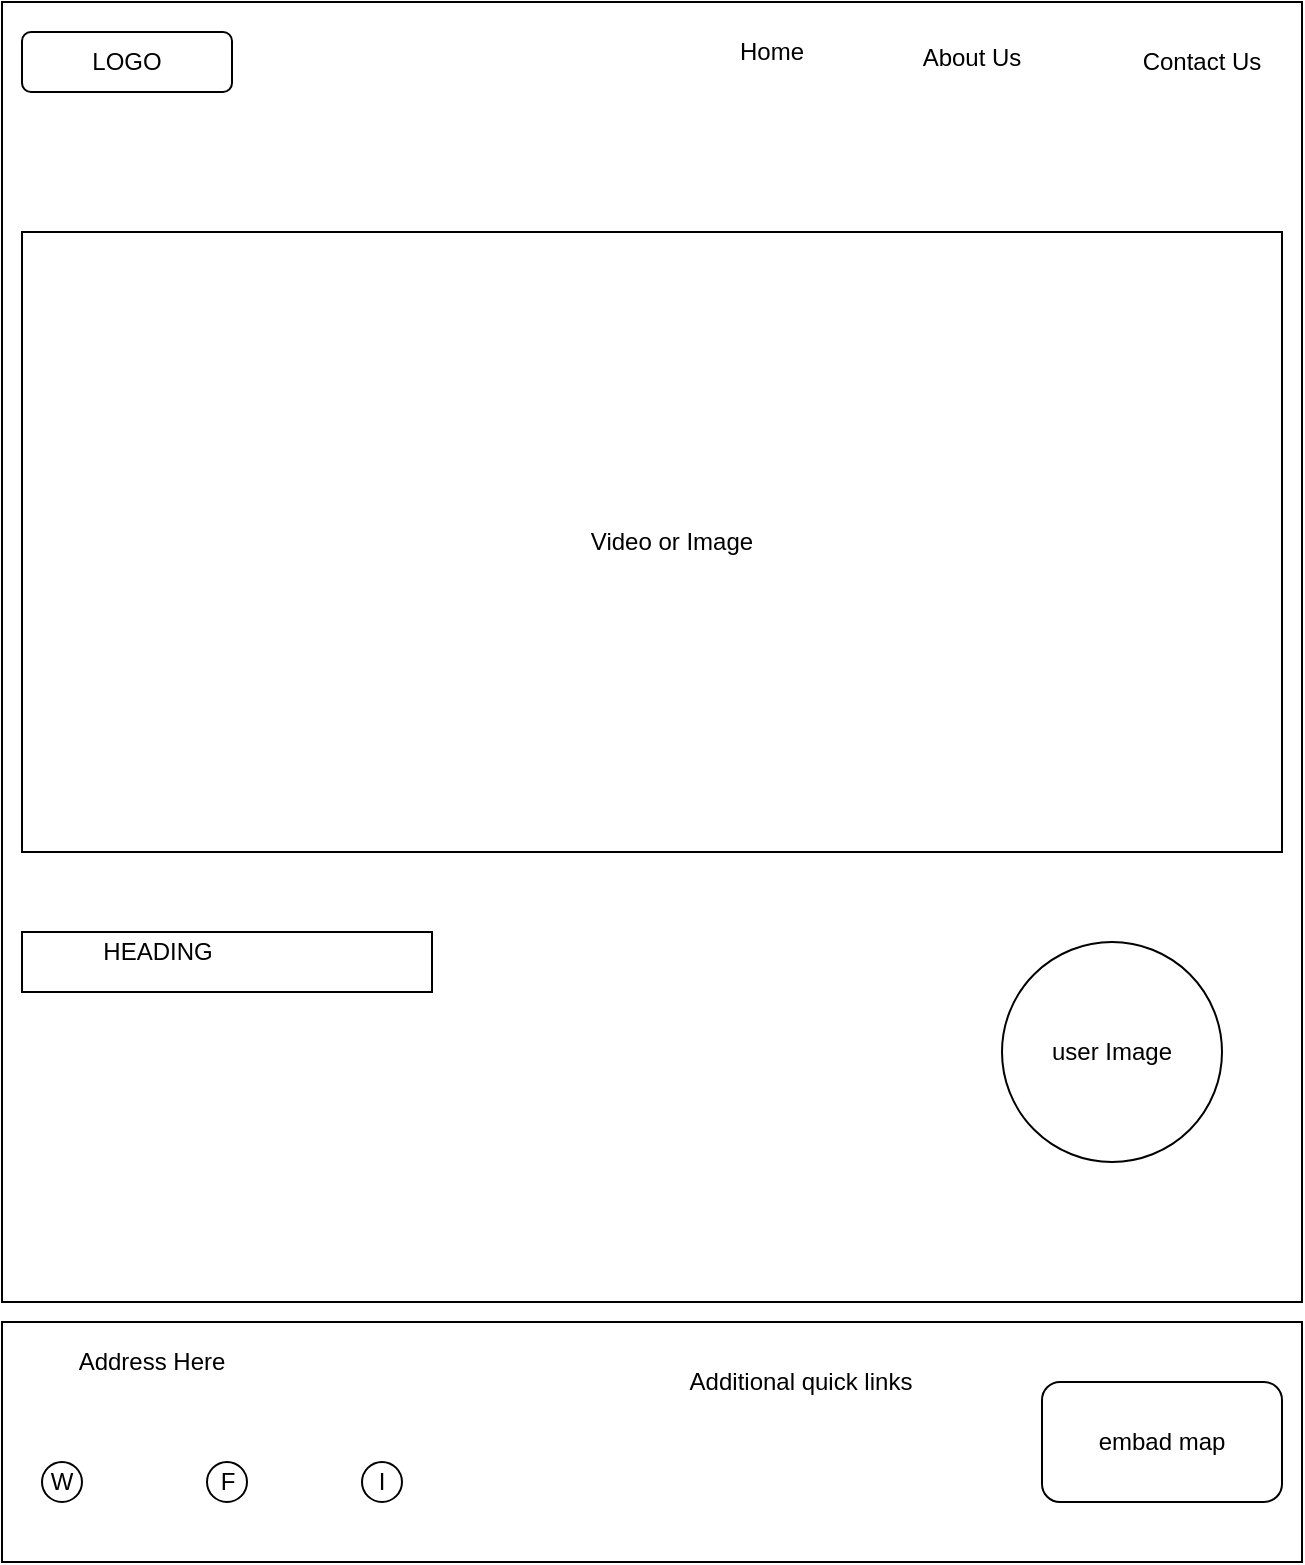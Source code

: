 <mxfile version="13.9.9" type="device"><diagram id="Zo2xVS9AURg4-4oFSNHx" name="Page-1"><mxGraphModel dx="1702" dy="494" grid="1" gridSize="10" guides="1" tooltips="1" connect="1" arrows="1" fold="1" page="1" pageScale="1" pageWidth="850" pageHeight="1100" math="0" shadow="0"><root><mxCell id="0"/><mxCell id="1" parent="0"/><mxCell id="699Ip1fdroWY20IC47_v-1" value="" style="whiteSpace=wrap;html=1;aspect=fixed;" vertex="1" parent="1"><mxGeometry x="-790" y="60" width="650" height="650" as="geometry"/></mxCell><mxCell id="699Ip1fdroWY20IC47_v-2" value="LOGO" style="rounded=1;whiteSpace=wrap;html=1;" vertex="1" parent="1"><mxGeometry x="-780" y="75" width="105" height="30" as="geometry"/></mxCell><mxCell id="699Ip1fdroWY20IC47_v-3" value="Home" style="text;html=1;strokeColor=none;fillColor=none;align=center;verticalAlign=middle;whiteSpace=wrap;rounded=0;" vertex="1" parent="1"><mxGeometry x="-450" y="70" width="90" height="30" as="geometry"/></mxCell><mxCell id="699Ip1fdroWY20IC47_v-4" value="About Us" style="text;html=1;strokeColor=none;fillColor=none;align=center;verticalAlign=middle;whiteSpace=wrap;rounded=0;" vertex="1" parent="1"><mxGeometry x="-340" y="72.5" width="70" height="30" as="geometry"/></mxCell><mxCell id="699Ip1fdroWY20IC47_v-6" value="Contact Us" style="text;html=1;strokeColor=none;fillColor=none;align=center;verticalAlign=middle;whiteSpace=wrap;rounded=0;" vertex="1" parent="1"><mxGeometry x="-230" y="72.5" width="80" height="35" as="geometry"/></mxCell><mxCell id="699Ip1fdroWY20IC47_v-10" value="" style="rounded=0;whiteSpace=wrap;html=1;" vertex="1" parent="1"><mxGeometry x="-780" y="175" width="630" height="310" as="geometry"/></mxCell><mxCell id="699Ip1fdroWY20IC47_v-12" value="" style="rounded=0;whiteSpace=wrap;html=1;" vertex="1" parent="1"><mxGeometry x="-780" y="525" width="205" height="30" as="geometry"/></mxCell><mxCell id="699Ip1fdroWY20IC47_v-13" value="HEADING" style="text;html=1;strokeColor=none;fillColor=none;align=center;verticalAlign=middle;whiteSpace=wrap;rounded=0;" vertex="1" parent="1"><mxGeometry x="-757.5" y="525" width="90" height="20" as="geometry"/></mxCell><mxCell id="699Ip1fdroWY20IC47_v-15" value="" style="rounded=0;whiteSpace=wrap;html=1;" vertex="1" parent="1"><mxGeometry x="-790" y="720" width="650" height="120" as="geometry"/></mxCell><mxCell id="699Ip1fdroWY20IC47_v-17" value="W" style="ellipse;whiteSpace=wrap;html=1;aspect=fixed;" vertex="1" parent="1"><mxGeometry x="-770" y="790" width="20" height="20" as="geometry"/></mxCell><mxCell id="699Ip1fdroWY20IC47_v-18" value="F" style="ellipse;whiteSpace=wrap;html=1;aspect=fixed;" vertex="1" parent="1"><mxGeometry x="-687.5" y="790" width="20" height="20" as="geometry"/></mxCell><mxCell id="699Ip1fdroWY20IC47_v-19" value="" style="rounded=1;whiteSpace=wrap;html=1;" vertex="1" parent="1"><mxGeometry x="-270" y="750" width="120" height="60" as="geometry"/></mxCell><mxCell id="699Ip1fdroWY20IC47_v-20" value="I" style="ellipse;whiteSpace=wrap;html=1;aspect=fixed;" vertex="1" parent="1"><mxGeometry x="-610" y="790" width="20" height="20" as="geometry"/></mxCell><mxCell id="699Ip1fdroWY20IC47_v-22" value="Address Here" style="text;html=1;strokeColor=none;fillColor=none;align=center;verticalAlign=middle;whiteSpace=wrap;rounded=0;" vertex="1" parent="1"><mxGeometry x="-760" y="730" width="90" height="20" as="geometry"/></mxCell><mxCell id="699Ip1fdroWY20IC47_v-23" value="Additional quick links" style="text;html=1;strokeColor=none;fillColor=none;align=center;verticalAlign=middle;whiteSpace=wrap;rounded=0;" vertex="1" parent="1"><mxGeometry x="-452.5" y="740" width="122.5" height="20" as="geometry"/></mxCell><mxCell id="699Ip1fdroWY20IC47_v-24" value="embad map" style="text;html=1;strokeColor=none;fillColor=none;align=center;verticalAlign=middle;whiteSpace=wrap;rounded=0;" vertex="1" parent="1"><mxGeometry x="-245" y="770" width="70" height="20" as="geometry"/></mxCell><mxCell id="699Ip1fdroWY20IC47_v-25" value="" style="ellipse;whiteSpace=wrap;html=1;aspect=fixed;" vertex="1" parent="1"><mxGeometry x="-290" y="530" width="110" height="110" as="geometry"/></mxCell><mxCell id="699Ip1fdroWY20IC47_v-26" value="user Image" style="text;html=1;strokeColor=none;fillColor=none;align=center;verticalAlign=middle;whiteSpace=wrap;rounded=0;" vertex="1" parent="1"><mxGeometry x="-275" y="575" width="80" height="20" as="geometry"/></mxCell><mxCell id="699Ip1fdroWY20IC47_v-28" value="Video or Image" style="text;html=1;strokeColor=none;fillColor=none;align=center;verticalAlign=middle;whiteSpace=wrap;rounded=0;" vertex="1" parent="1"><mxGeometry x="-510" y="320" width="110" height="20" as="geometry"/></mxCell></root></mxGraphModel></diagram></mxfile>